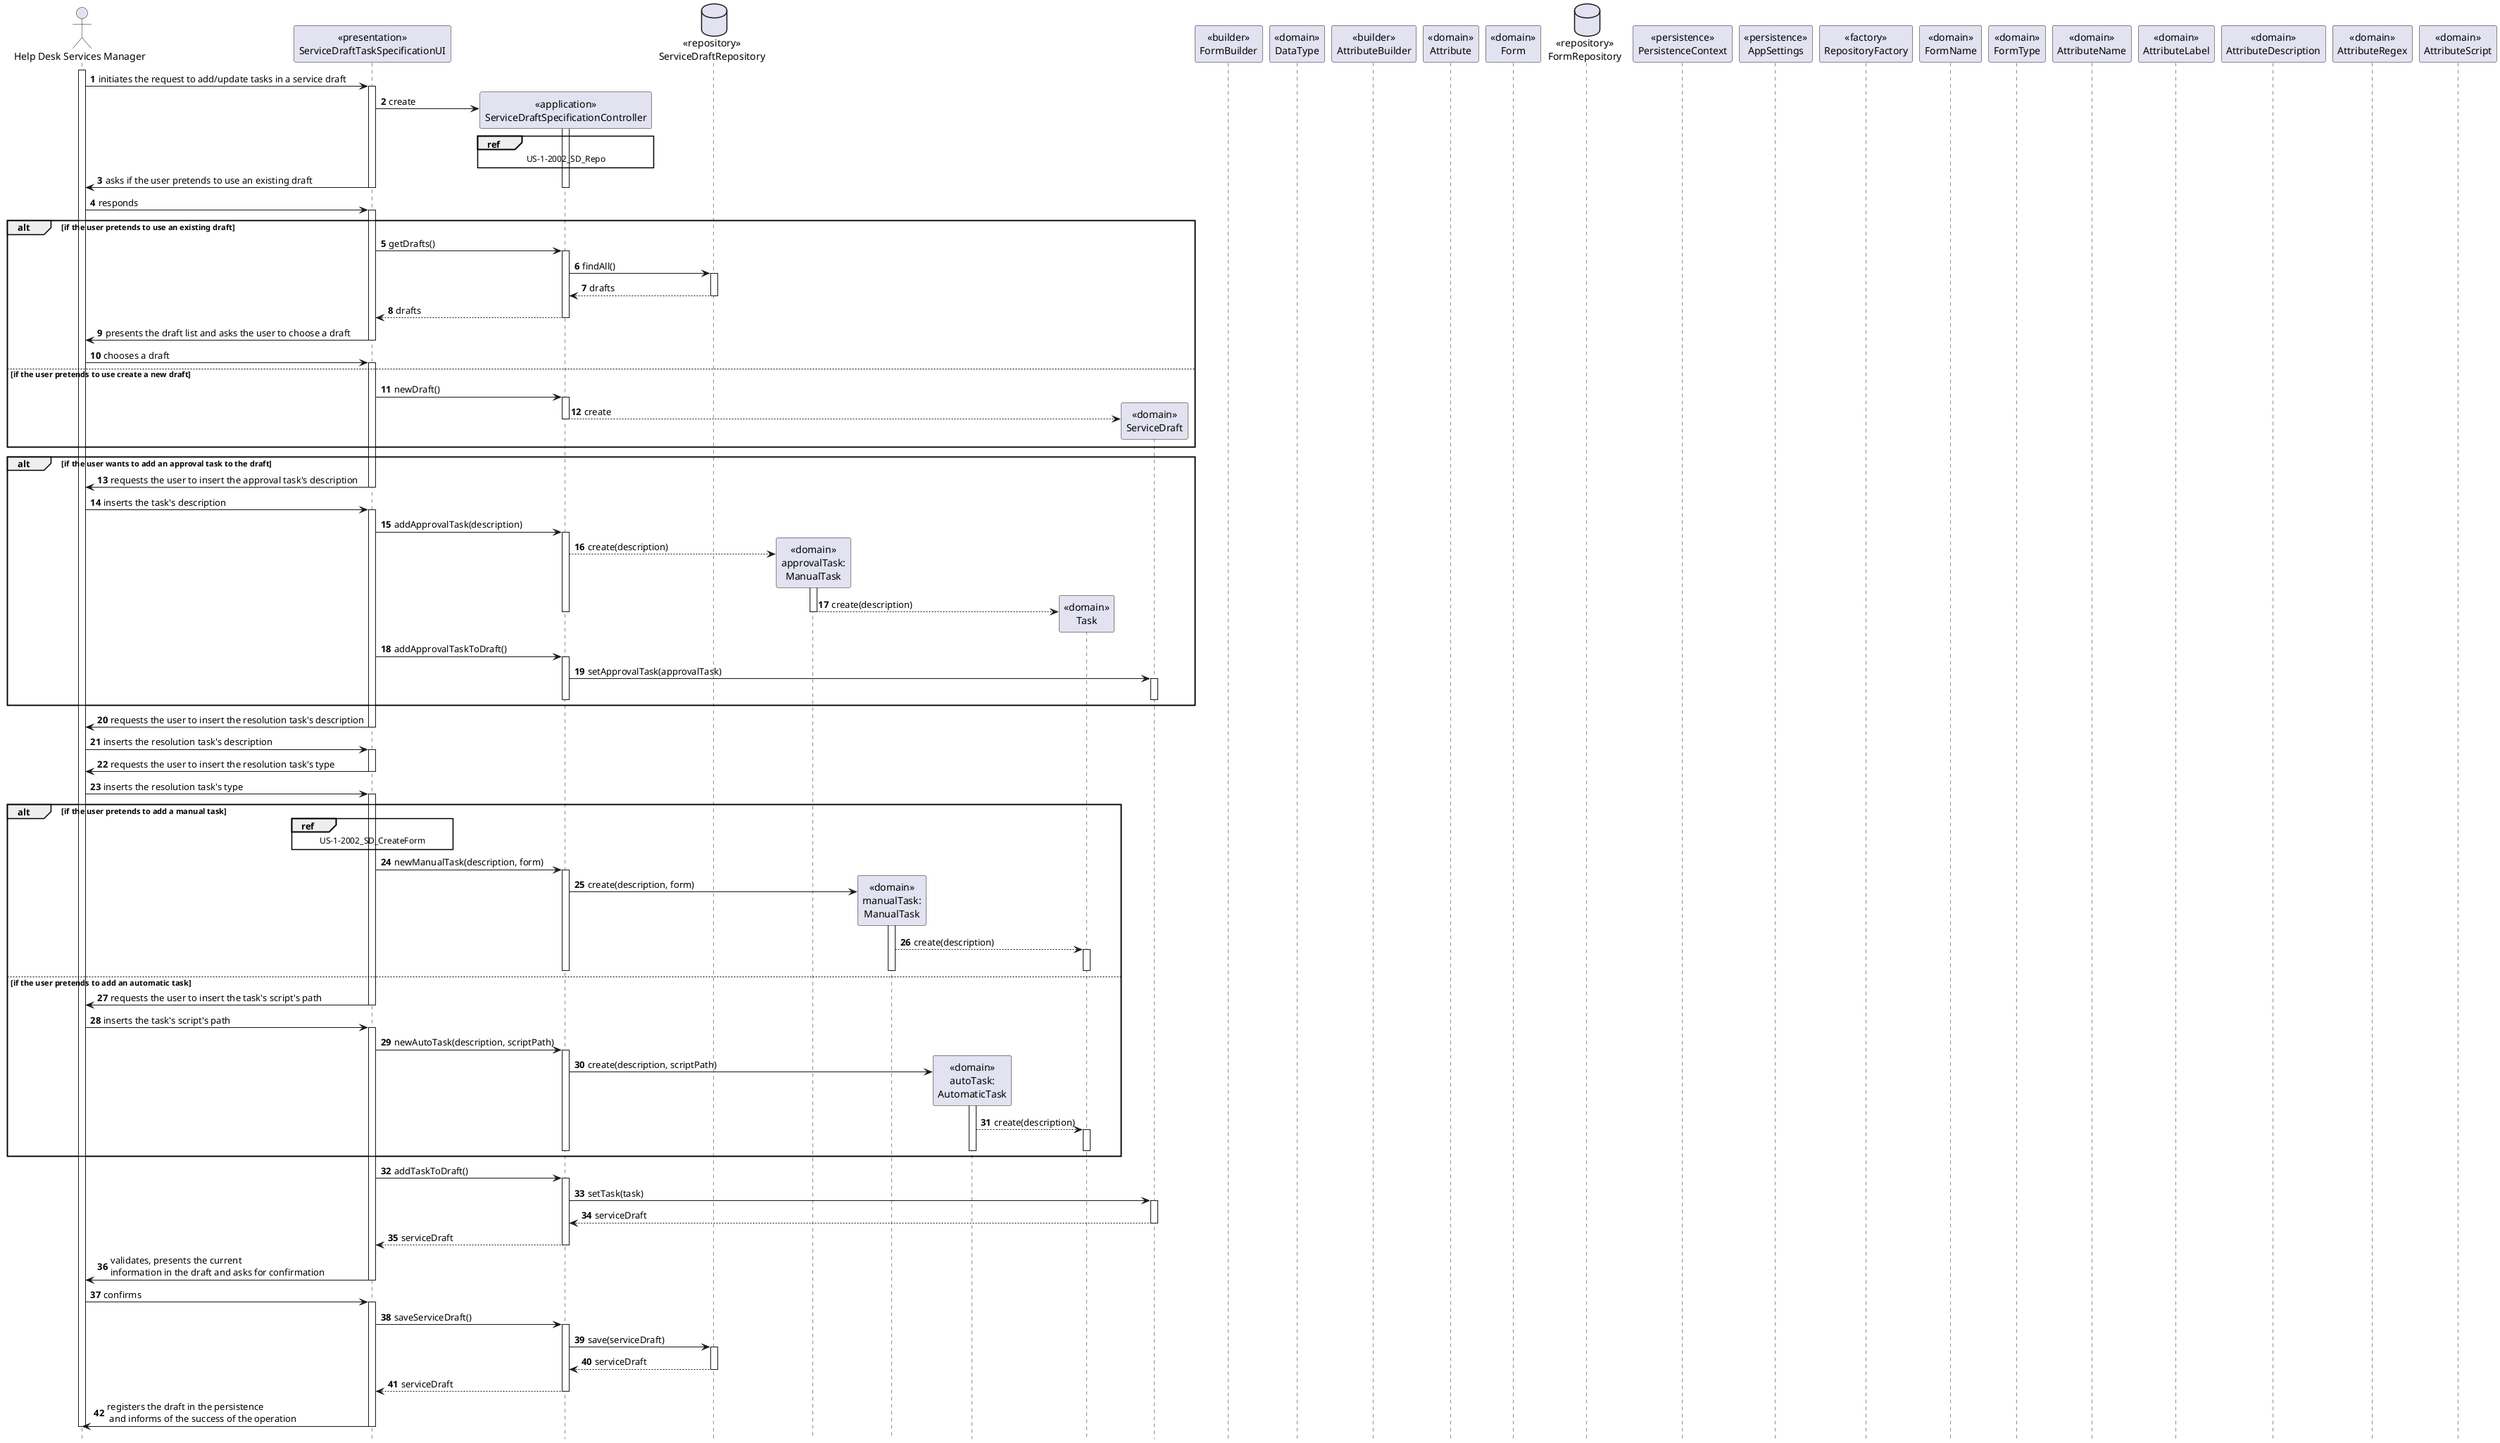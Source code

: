 @startuml
autonumber
hide footbox

actor "Help Desk Services Manager" as HSM

participant "<<presentation>>\nServiceDraftTaskSpecificationUI" as UI
participant "<<application>>\nServiceDraftSpecificationController" as CTRL
database "<<repository>>\nServiceDraftRepository" as SR
participant "<<domain>>\napprovalTask:\nManualTask" as AMT
participant "<<domain>>\nmanualTask:\nManualTask" as MT
participant "<<domain>>\nautoTask:\nAutomaticTask" as AT
participant "<<domain>>\nTask" as T
participant "<<domain>>\nServiceDraft" as S
participant "<<builder>>\nFormBuilder" as FBD
participant "<<domain>>\nDataType" as DT
participant "<<builder>>\nAttributeBuilder" as ABD
participant "<<domain>>\nAttribute" as A
participant "<<domain>>\nForm" as F
database "<<repository>>\nFormRepository" as FR
participant "<<persistence>>\nPersistenceContext" as PC
participant "<<persistence>>\nAppSettings" as AS
participant "<<factory>>\nRepositoryFactory" as RF
participant "<<domain>>\nFormName" as FM
participant "<<domain>>\nFormType" as FT
participant "<<domain>>\nAttributeName" as AN
participant "<<domain>>\nAttributeLabel" as AL
participant "<<domain>>\nAttributeDescription" as AD
participant "<<domain>>\nAttributeRegex" as AR
participant "<<domain>>\nAttributeScript" as ASC

activate HSM

HSM -> UI : initiates the request to add/update tasks in a service draft
activate UI

UI -> CTRL** : create
activate CTRL

ref over CTRL
  US-1-2002_SD_Repo
end ref

UI -> HSM : asks if the user pretends to use an existing draft
deactivate CTRL
deactivate UI

HSM -> UI : responds
activate UI

alt if the user pretends to use an existing draft

UI -> CTRL : getDrafts()
activate CTRL

CTRL -> SR : findAll()
activate SR
SR --> CTRL : drafts
deactivate SR

CTRL --> UI : drafts
deactivate CTRL

UI -> HSM : presents the draft list and asks the user to choose a draft
deactivate UI

HSM -> UI : chooses a draft
activate UI

else if the user pretends to use create a new draft

UI -> CTRL : newDraft()
activate CTRL

CTRL --> S** : create
deactivate CTRL
end

alt if the user wants to add an approval task to the draft
UI -> HSM : requests the user to insert the approval task's description
deactivate UI

HSM -> UI : inserts the task's description
activate UI

UI -> CTRL : addApprovalTask(description)
activate CTRL

CTRL --> AMT** : create(description)
activate AMT
AMT --> T** : create(description)
deactivate AMT
deactivate CTRL

UI -> CTRL : addApprovalTaskToDraft()
activate CTRL

CTRL -> S : setApprovalTask(approvalTask)
activate S
deactivate S
deactivate CTRL
end

UI -> HSM : requests the user to insert the resolution task's description
deactivate UI

HSM -> UI : inserts the resolution task's description
activate UI

UI -> HSM : requests the user to insert the resolution task's type
deactivate UI

HSM -> UI : inserts the resolution task's type
activate UI

alt if the user pretends to add a manual task

ref over UI
    US-1-2002_SD_CreateForm
end ref

UI -> CTRL : newManualTask(description, form)
activate CTRL

CTRL -> MT** : create(description, form)
activate MT
MT --> T : create(description)
activate T
deactivate T
deactivate MT
deactivate CTRL

else if the user pretends to add an automatic task
UI -> HSM : requests the user to insert the task's script's path
deactivate UI

HSM -> UI : inserts the task's script's path
activate UI

UI -> CTRL : newAutoTask(description, scriptPath)
activate CTRL

CTRL -> AT** : create(description, scriptPath)
activate AT
AT --> T : create(description)
activate T
deactivate T
deactivate AT
deactivate CTRL
end

UI -> CTRL : addTaskToDraft()
activate CTRL

CTRL -> S : setTask(task)
activate S

S --> CTRL : serviceDraft
deactivate S

CTRL --> UI : serviceDraft
deactivate CTRL

UI -> HSM : validates, presents the current \ninformation in the draft and asks for confirmation
deactivate UI

HSM -> UI : confirms
activate UI

UI -> CTRL : saveServiceDraft()
activate CTRL

CTRL -> SR : save(serviceDraft)
activate SR
SR --> CTRL : serviceDraft
deactivate SR

CTRL --> UI : serviceDraft
deactivate CTRL

UI -> HSM : registers the draft in the persistence\n and informs of the success of the operation
deactivate UI
deactivate HSM

@enduml

